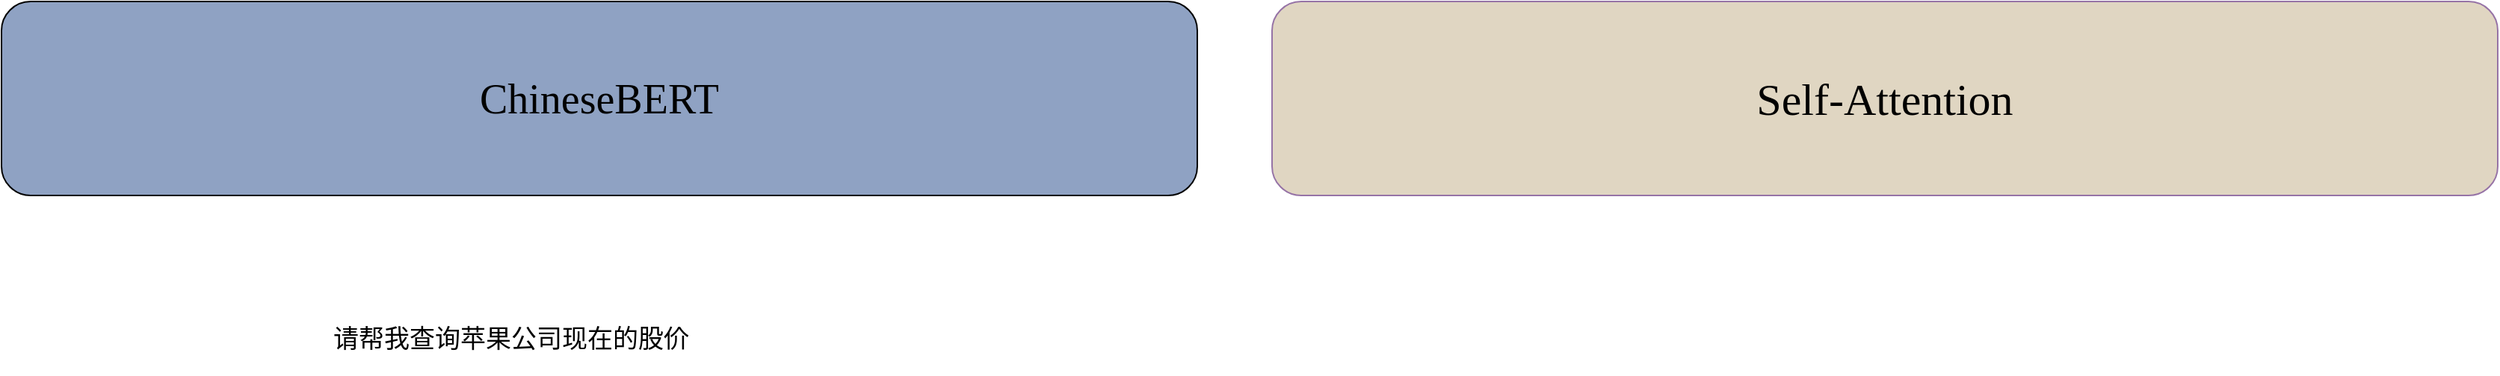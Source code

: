 <mxfile version="24.7.10">
  <diagram name="第 1 页" id="et_9dHBUsUs_2zMKxzBQ">
    <mxGraphModel dx="1509" dy="785" grid="1" gridSize="10" guides="1" tooltips="1" connect="1" arrows="1" fold="1" page="1" pageScale="1" pageWidth="827" pageHeight="1169" math="0" shadow="0">
      <root>
        <mxCell id="0" />
        <mxCell id="1" parent="0" />
        <mxCell id="p3LiCyYIhPTqzkSWPBXI-1" value="&lt;font style=&quot;font-size: 28px;&quot; face=&quot;Times New Roman&quot;&gt;ChineseBERT&lt;/font&gt;" style="rounded=1;whiteSpace=wrap;html=1;fillColor=#8FA2C3;strokeColor=default;gradientColor=none;" parent="1" vertex="1">
          <mxGeometry y="560" width="800" height="130" as="geometry" />
        </mxCell>
        <mxCell id="b2E3thXhPP_fgpnL_Cfy-1" value="请帮我查询苹果公司现在的股价" style="text;whiteSpace=wrap;fontFamily=等线;fontSize=17;" vertex="1" parent="1">
          <mxGeometry x="220" y="770" width="490" height="40" as="geometry" />
        </mxCell>
        <mxCell id="b2E3thXhPP_fgpnL_Cfy-3" value="&lt;font style=&quot;font-size: 30px;&quot; face=&quot;Times New Roman&quot;&gt;Self-Attention&lt;/font&gt;" style="rounded=1;whiteSpace=wrap;html=1;fillColor=#E0D6C2;strokeColor=#9673a6;container=0;" vertex="1" parent="1">
          <mxGeometry x="850" y="560" width="820" height="130" as="geometry" />
        </mxCell>
      </root>
    </mxGraphModel>
  </diagram>
</mxfile>
